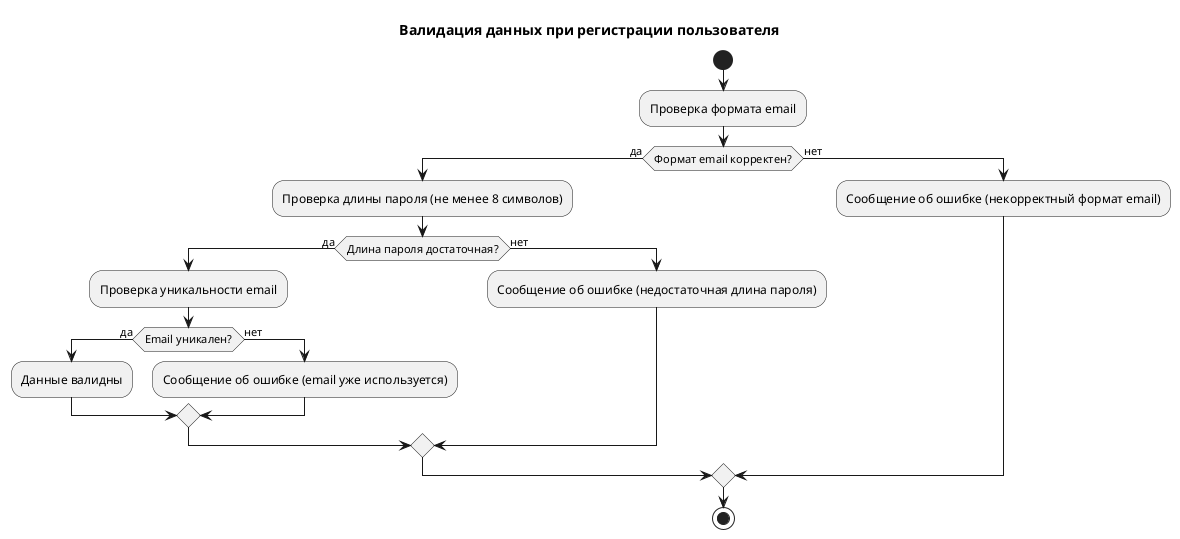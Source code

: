 @startuml
title Валидация данных при регистрации пользователя

|Система|
start
:Проверка формата email;
if (Формат email корректен?) then (да)
  :Проверка длины пароля (не менее 8 символов);
  if (Длина пароля достаточная?) then (да)
    :Проверка уникальности email;
    if (Email уникален?) then (да)
      :Данные валидны;
    else (нет)
      :Сообщение об ошибке (email уже используется);
    endif
  else (нет)
    :Сообщение об ошибке (недостаточная длина пароля);
  endif
else (нет)
  :Сообщение об ошибке (некорректный формат email);
endif
stop
@enduml
